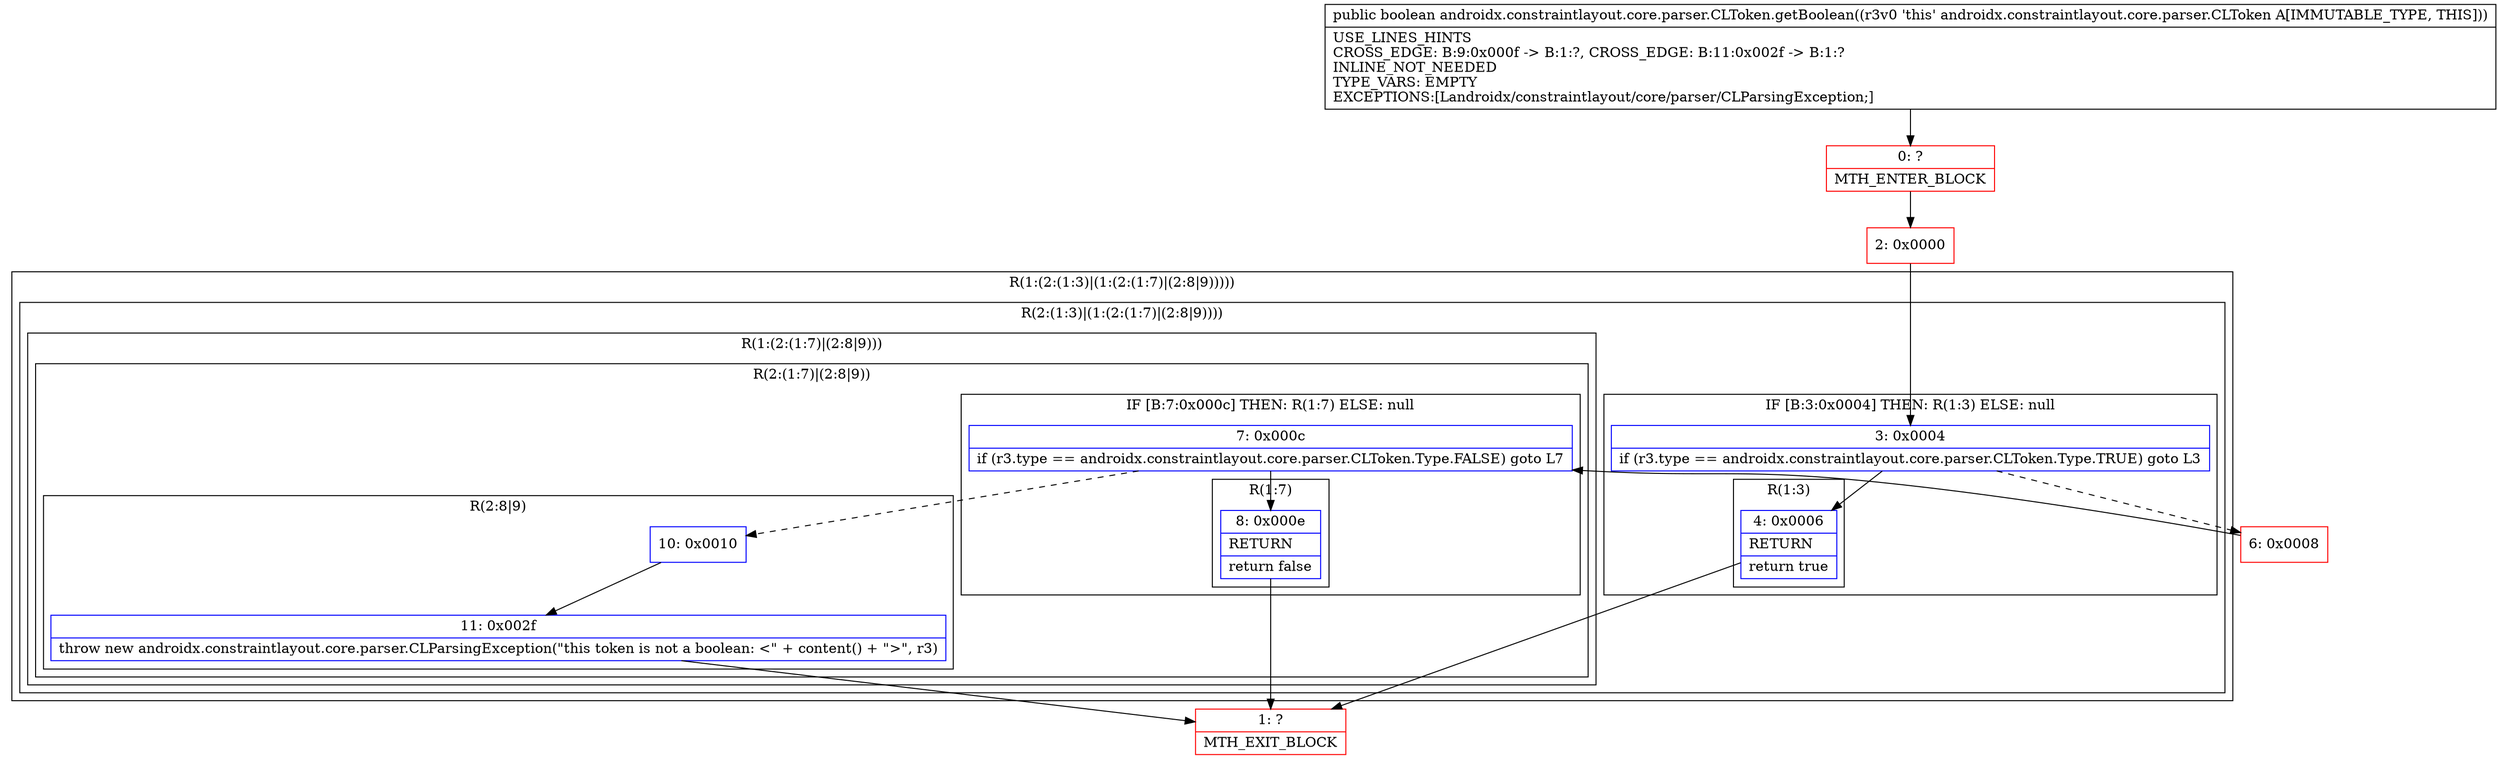digraph "CFG forandroidx.constraintlayout.core.parser.CLToken.getBoolean()Z" {
subgraph cluster_Region_1186593168 {
label = "R(1:(2:(1:3)|(1:(2:(1:7)|(2:8|9)))))";
node [shape=record,color=blue];
subgraph cluster_Region_449317667 {
label = "R(2:(1:3)|(1:(2:(1:7)|(2:8|9))))";
node [shape=record,color=blue];
subgraph cluster_IfRegion_680174796 {
label = "IF [B:3:0x0004] THEN: R(1:3) ELSE: null";
node [shape=record,color=blue];
Node_3 [shape=record,label="{3\:\ 0x0004|if (r3.type == androidx.constraintlayout.core.parser.CLToken.Type.TRUE) goto L3\l}"];
subgraph cluster_Region_979725039 {
label = "R(1:3)";
node [shape=record,color=blue];
Node_4 [shape=record,label="{4\:\ 0x0006|RETURN\l|return true\l}"];
}
}
subgraph cluster_Region_865689930 {
label = "R(1:(2:(1:7)|(2:8|9)))";
node [shape=record,color=blue];
subgraph cluster_Region_1775432969 {
label = "R(2:(1:7)|(2:8|9))";
node [shape=record,color=blue];
subgraph cluster_IfRegion_335777851 {
label = "IF [B:7:0x000c] THEN: R(1:7) ELSE: null";
node [shape=record,color=blue];
Node_7 [shape=record,label="{7\:\ 0x000c|if (r3.type == androidx.constraintlayout.core.parser.CLToken.Type.FALSE) goto L7\l}"];
subgraph cluster_Region_86028870 {
label = "R(1:7)";
node [shape=record,color=blue];
Node_8 [shape=record,label="{8\:\ 0x000e|RETURN\l|return false\l}"];
}
}
subgraph cluster_Region_2110460057 {
label = "R(2:8|9)";
node [shape=record,color=blue];
Node_10 [shape=record,label="{10\:\ 0x0010}"];
Node_11 [shape=record,label="{11\:\ 0x002f|throw new androidx.constraintlayout.core.parser.CLParsingException(\"this token is not a boolean: \<\" + content() + \"\>\", r3)\l}"];
}
}
}
}
}
Node_0 [shape=record,color=red,label="{0\:\ ?|MTH_ENTER_BLOCK\l}"];
Node_2 [shape=record,color=red,label="{2\:\ 0x0000}"];
Node_1 [shape=record,color=red,label="{1\:\ ?|MTH_EXIT_BLOCK\l}"];
Node_6 [shape=record,color=red,label="{6\:\ 0x0008}"];
MethodNode[shape=record,label="{public boolean androidx.constraintlayout.core.parser.CLToken.getBoolean((r3v0 'this' androidx.constraintlayout.core.parser.CLToken A[IMMUTABLE_TYPE, THIS]))  | USE_LINES_HINTS\lCROSS_EDGE: B:9:0x000f \-\> B:1:?, CROSS_EDGE: B:11:0x002f \-\> B:1:?\lINLINE_NOT_NEEDED\lTYPE_VARS: EMPTY\lEXCEPTIONS:[Landroidx\/constraintlayout\/core\/parser\/CLParsingException;]\l}"];
MethodNode -> Node_0;Node_3 -> Node_4;
Node_3 -> Node_6[style=dashed];
Node_4 -> Node_1;
Node_7 -> Node_8;
Node_7 -> Node_10[style=dashed];
Node_8 -> Node_1;
Node_10 -> Node_11;
Node_11 -> Node_1;
Node_0 -> Node_2;
Node_2 -> Node_3;
Node_6 -> Node_7;
}

